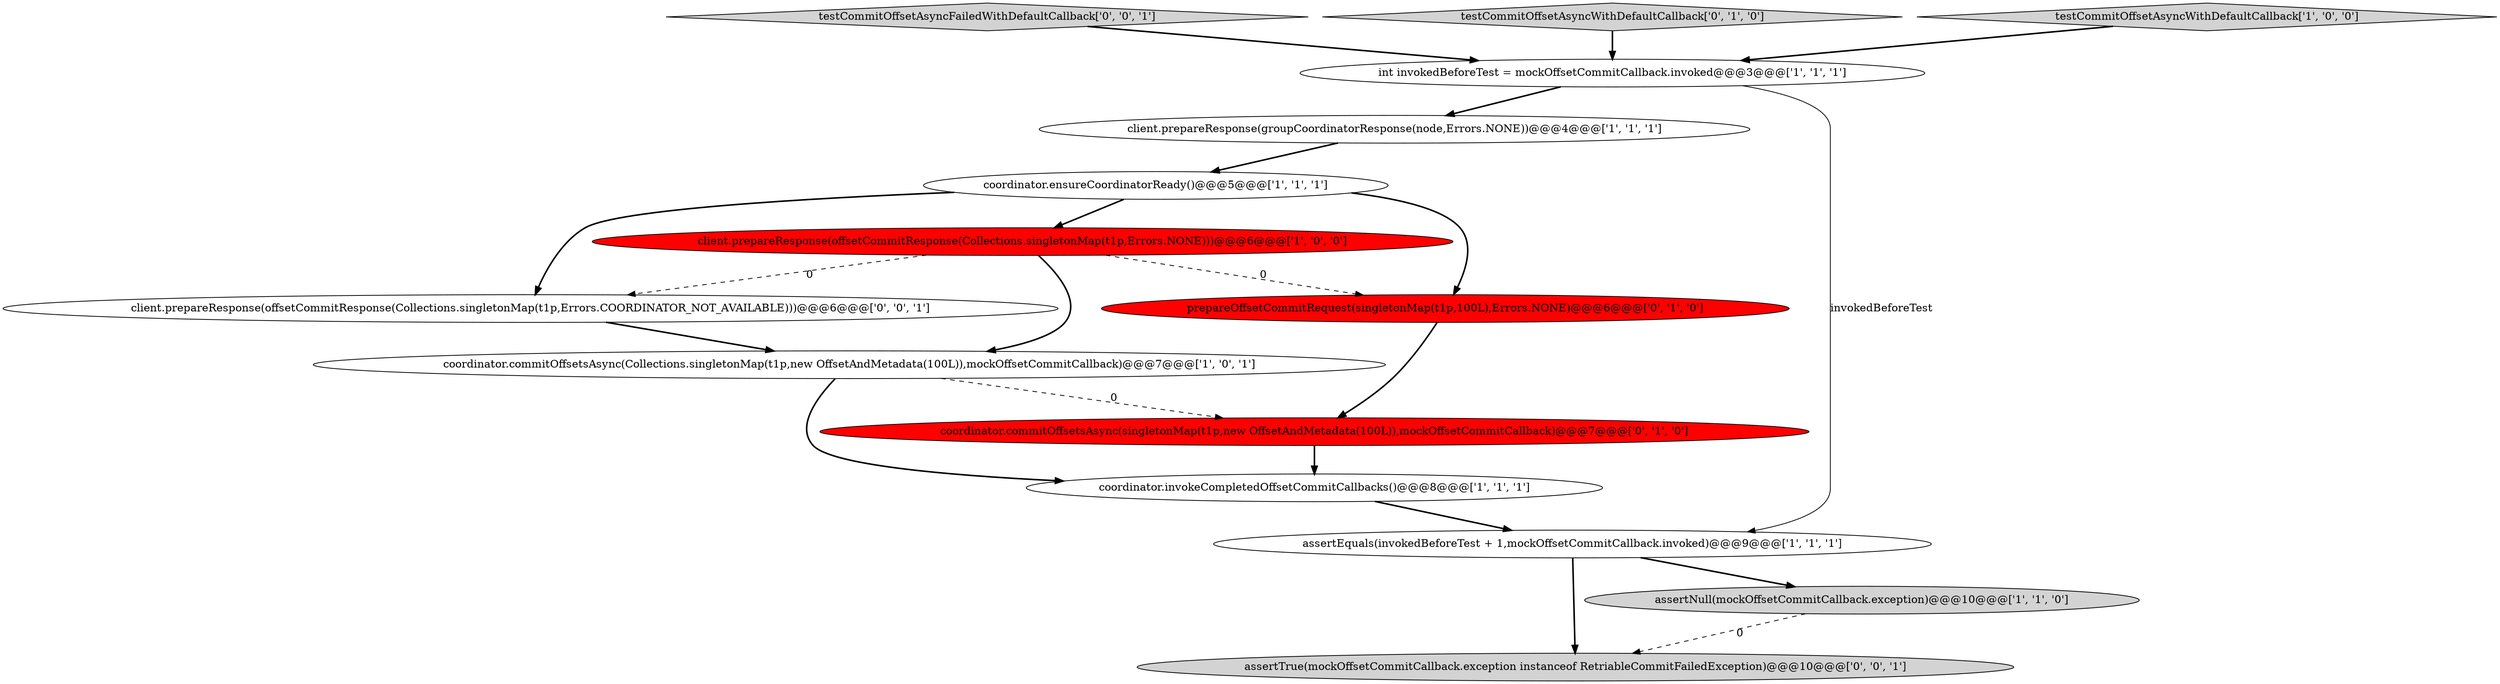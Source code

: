 digraph {
14 [style = filled, label = "testCommitOffsetAsyncFailedWithDefaultCallback['0', '0', '1']", fillcolor = lightgray, shape = diamond image = "AAA0AAABBB3BBB"];
3 [style = filled, label = "int invokedBeforeTest = mockOffsetCommitCallback.invoked@@@3@@@['1', '1', '1']", fillcolor = white, shape = ellipse image = "AAA0AAABBB1BBB"];
13 [style = filled, label = "client.prepareResponse(offsetCommitResponse(Collections.singletonMap(t1p,Errors.COORDINATOR_NOT_AVAILABLE)))@@@6@@@['0', '0', '1']", fillcolor = white, shape = ellipse image = "AAA0AAABBB3BBB"];
1 [style = filled, label = "coordinator.commitOffsetsAsync(Collections.singletonMap(t1p,new OffsetAndMetadata(100L)),mockOffsetCommitCallback)@@@7@@@['1', '0', '1']", fillcolor = white, shape = ellipse image = "AAA0AAABBB1BBB"];
7 [style = filled, label = "client.prepareResponse(groupCoordinatorResponse(node,Errors.NONE))@@@4@@@['1', '1', '1']", fillcolor = white, shape = ellipse image = "AAA0AAABBB1BBB"];
9 [style = filled, label = "coordinator.commitOffsetsAsync(singletonMap(t1p,new OffsetAndMetadata(100L)),mockOffsetCommitCallback)@@@7@@@['0', '1', '0']", fillcolor = red, shape = ellipse image = "AAA1AAABBB2BBB"];
12 [style = filled, label = "assertTrue(mockOffsetCommitCallback.exception instanceof RetriableCommitFailedException)@@@10@@@['0', '0', '1']", fillcolor = lightgray, shape = ellipse image = "AAA0AAABBB3BBB"];
6 [style = filled, label = "coordinator.invokeCompletedOffsetCommitCallbacks()@@@8@@@['1', '1', '1']", fillcolor = white, shape = ellipse image = "AAA0AAABBB1BBB"];
8 [style = filled, label = "assertEquals(invokedBeforeTest + 1,mockOffsetCommitCallback.invoked)@@@9@@@['1', '1', '1']", fillcolor = white, shape = ellipse image = "AAA0AAABBB1BBB"];
10 [style = filled, label = "testCommitOffsetAsyncWithDefaultCallback['0', '1', '0']", fillcolor = lightgray, shape = diamond image = "AAA0AAABBB2BBB"];
4 [style = filled, label = "coordinator.ensureCoordinatorReady()@@@5@@@['1', '1', '1']", fillcolor = white, shape = ellipse image = "AAA0AAABBB1BBB"];
5 [style = filled, label = "assertNull(mockOffsetCommitCallback.exception)@@@10@@@['1', '1', '0']", fillcolor = lightgray, shape = ellipse image = "AAA0AAABBB1BBB"];
11 [style = filled, label = "prepareOffsetCommitRequest(singletonMap(t1p,100L),Errors.NONE)@@@6@@@['0', '1', '0']", fillcolor = red, shape = ellipse image = "AAA1AAABBB2BBB"];
0 [style = filled, label = "client.prepareResponse(offsetCommitResponse(Collections.singletonMap(t1p,Errors.NONE)))@@@6@@@['1', '0', '0']", fillcolor = red, shape = ellipse image = "AAA1AAABBB1BBB"];
2 [style = filled, label = "testCommitOffsetAsyncWithDefaultCallback['1', '0', '0']", fillcolor = lightgray, shape = diamond image = "AAA0AAABBB1BBB"];
14->3 [style = bold, label=""];
5->12 [style = dashed, label="0"];
2->3 [style = bold, label=""];
4->13 [style = bold, label=""];
10->3 [style = bold, label=""];
1->9 [style = dashed, label="0"];
0->11 [style = dashed, label="0"];
7->4 [style = bold, label=""];
11->9 [style = bold, label=""];
13->1 [style = bold, label=""];
9->6 [style = bold, label=""];
4->0 [style = bold, label=""];
3->8 [style = solid, label="invokedBeforeTest"];
1->6 [style = bold, label=""];
8->5 [style = bold, label=""];
3->7 [style = bold, label=""];
0->1 [style = bold, label=""];
0->13 [style = dashed, label="0"];
6->8 [style = bold, label=""];
4->11 [style = bold, label=""];
8->12 [style = bold, label=""];
}
